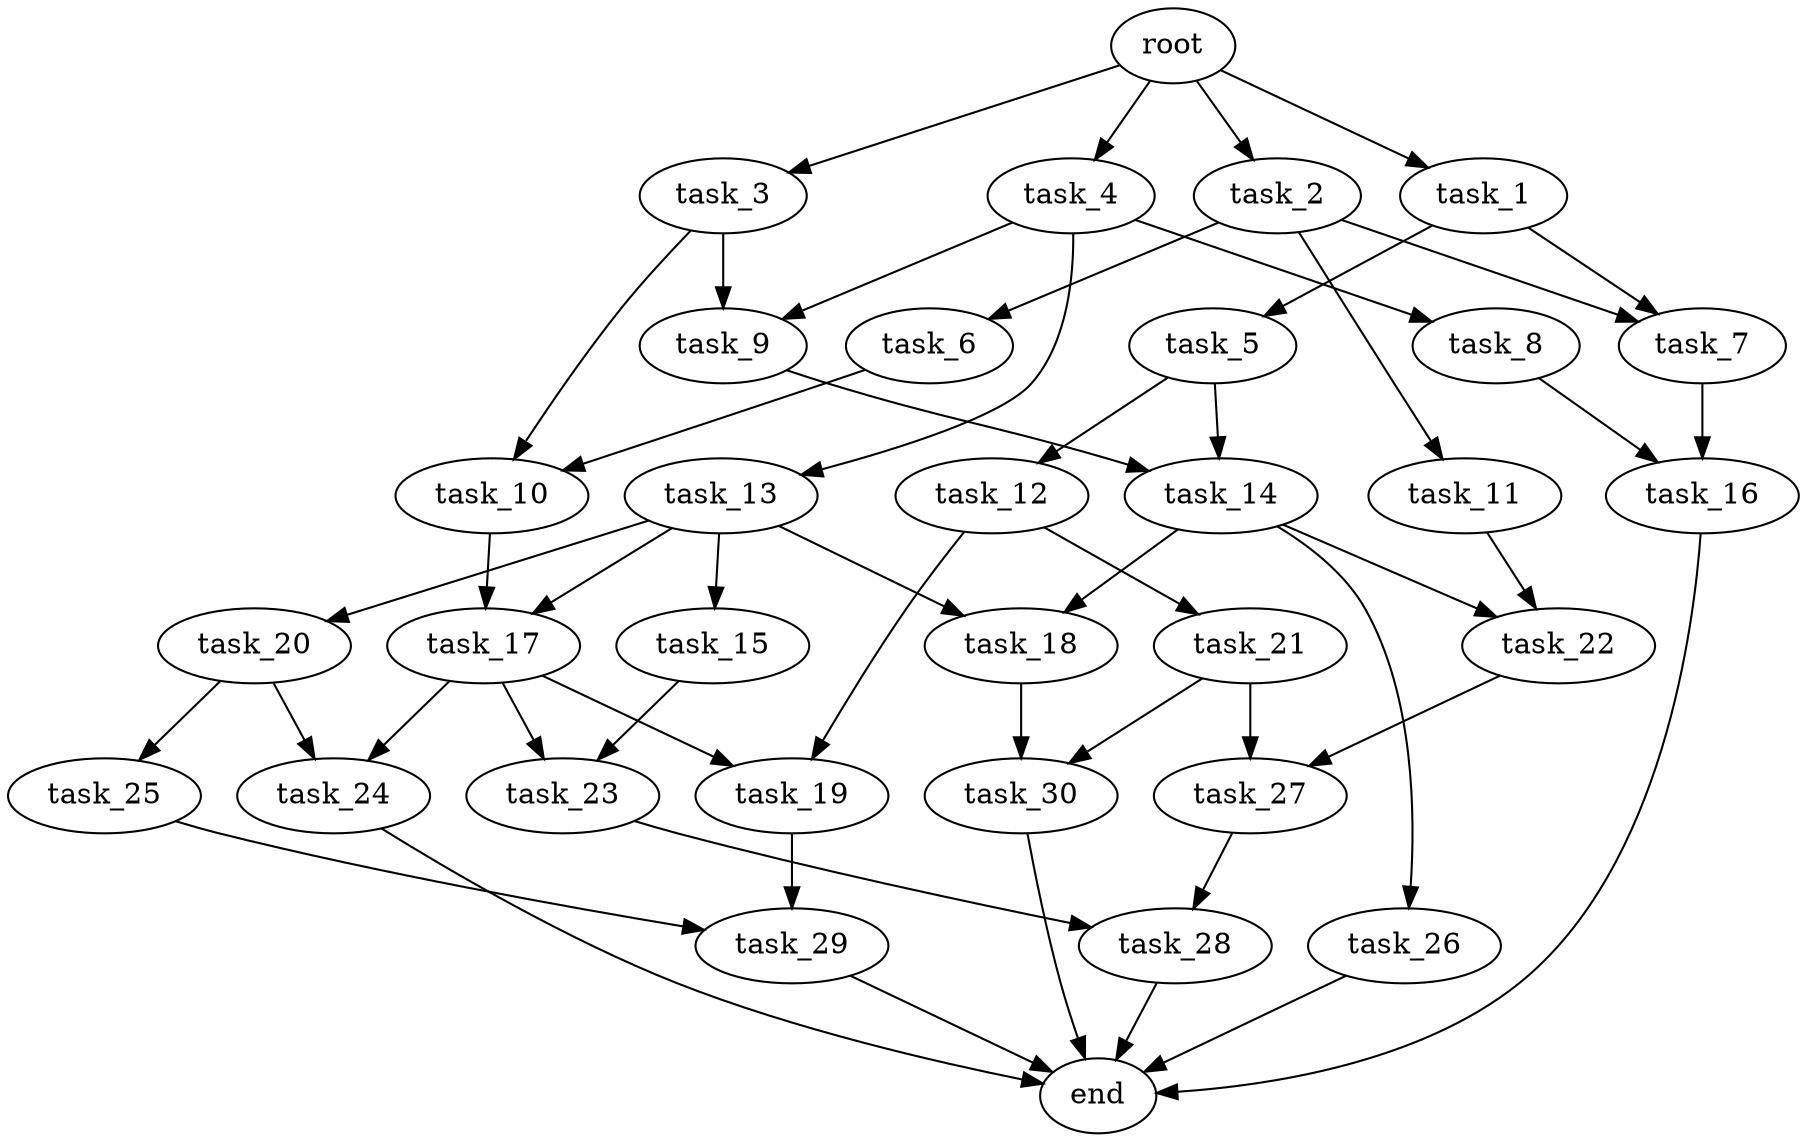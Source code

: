 digraph G {
  root [size="0.000000e+00"];
  task_1 [size="3.519318e+10"];
  task_2 [size="7.192372e+10"];
  task_3 [size="3.393571e+10"];
  task_4 [size="7.152108e+10"];
  task_5 [size="7.867182e+10"];
  task_6 [size="2.784123e+10"];
  task_7 [size="7.626313e+10"];
  task_8 [size="3.029996e+10"];
  task_9 [size="3.939893e+10"];
  task_10 [size="9.161684e+10"];
  task_11 [size="6.451695e+10"];
  task_12 [size="3.765851e+10"];
  task_13 [size="4.718051e+10"];
  task_14 [size="6.590059e+10"];
  task_15 [size="5.760814e+10"];
  task_16 [size="9.274195e+10"];
  task_17 [size="7.754205e+10"];
  task_18 [size="5.254814e+10"];
  task_19 [size="1.295090e+10"];
  task_20 [size="3.241442e+10"];
  task_21 [size="9.551991e+10"];
  task_22 [size="3.481604e+10"];
  task_23 [size="6.175133e+10"];
  task_24 [size="4.038335e+10"];
  task_25 [size="4.502464e+09"];
  task_26 [size="8.520460e+10"];
  task_27 [size="1.592638e+10"];
  task_28 [size="9.663079e+09"];
  task_29 [size="1.063098e+10"];
  task_30 [size="9.342405e+10"];
  end [size="0.000000e+00"];

  root -> task_1 [size="1.000000e-12"];
  root -> task_2 [size="1.000000e-12"];
  root -> task_3 [size="1.000000e-12"];
  root -> task_4 [size="1.000000e-12"];
  task_1 -> task_5 [size="7.867182e+08"];
  task_1 -> task_7 [size="3.813157e+08"];
  task_2 -> task_6 [size="2.784123e+08"];
  task_2 -> task_7 [size="3.813157e+08"];
  task_2 -> task_11 [size="6.451695e+08"];
  task_3 -> task_9 [size="1.969947e+08"];
  task_3 -> task_10 [size="4.580842e+08"];
  task_4 -> task_8 [size="3.029996e+08"];
  task_4 -> task_9 [size="1.969947e+08"];
  task_4 -> task_13 [size="4.718051e+08"];
  task_5 -> task_12 [size="3.765851e+08"];
  task_5 -> task_14 [size="3.295030e+08"];
  task_6 -> task_10 [size="4.580842e+08"];
  task_7 -> task_16 [size="4.637098e+08"];
  task_8 -> task_16 [size="4.637098e+08"];
  task_9 -> task_14 [size="3.295030e+08"];
  task_10 -> task_17 [size="3.877102e+08"];
  task_11 -> task_22 [size="1.740802e+08"];
  task_12 -> task_19 [size="6.475451e+07"];
  task_12 -> task_21 [size="9.551991e+08"];
  task_13 -> task_15 [size="5.760814e+08"];
  task_13 -> task_17 [size="3.877102e+08"];
  task_13 -> task_18 [size="2.627407e+08"];
  task_13 -> task_20 [size="3.241442e+08"];
  task_14 -> task_18 [size="2.627407e+08"];
  task_14 -> task_22 [size="1.740802e+08"];
  task_14 -> task_26 [size="8.520460e+08"];
  task_15 -> task_23 [size="3.087566e+08"];
  task_16 -> end [size="1.000000e-12"];
  task_17 -> task_19 [size="6.475451e+07"];
  task_17 -> task_23 [size="3.087566e+08"];
  task_17 -> task_24 [size="2.019167e+08"];
  task_18 -> task_30 [size="4.671202e+08"];
  task_19 -> task_29 [size="5.315491e+07"];
  task_20 -> task_24 [size="2.019167e+08"];
  task_20 -> task_25 [size="4.502464e+07"];
  task_21 -> task_27 [size="7.963188e+07"];
  task_21 -> task_30 [size="4.671202e+08"];
  task_22 -> task_27 [size="7.963188e+07"];
  task_23 -> task_28 [size="4.831539e+07"];
  task_24 -> end [size="1.000000e-12"];
  task_25 -> task_29 [size="5.315491e+07"];
  task_26 -> end [size="1.000000e-12"];
  task_27 -> task_28 [size="4.831539e+07"];
  task_28 -> end [size="1.000000e-12"];
  task_29 -> end [size="1.000000e-12"];
  task_30 -> end [size="1.000000e-12"];
}
